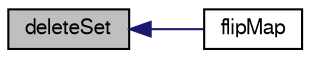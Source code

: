 digraph "deleteSet"
{
  bgcolor="transparent";
  edge [fontname="FreeSans",fontsize="10",labelfontname="FreeSans",labelfontsize="10"];
  node [fontname="FreeSans",fontsize="10",shape=record];
  rankdir="LR";
  Node3917 [label="deleteSet",height=0.2,width=0.4,color="black", fillcolor="grey75", style="filled", fontcolor="black"];
  Node3917 -> Node3918 [dir="back",color="midnightblue",fontsize="10",style="solid",fontname="FreeSans"];
  Node3918 [label="flipMap",height=0.2,width=0.4,color="black",URL="$a25450.html#a996e4df6a09881dbc50a7e1af0c65424"];
}
